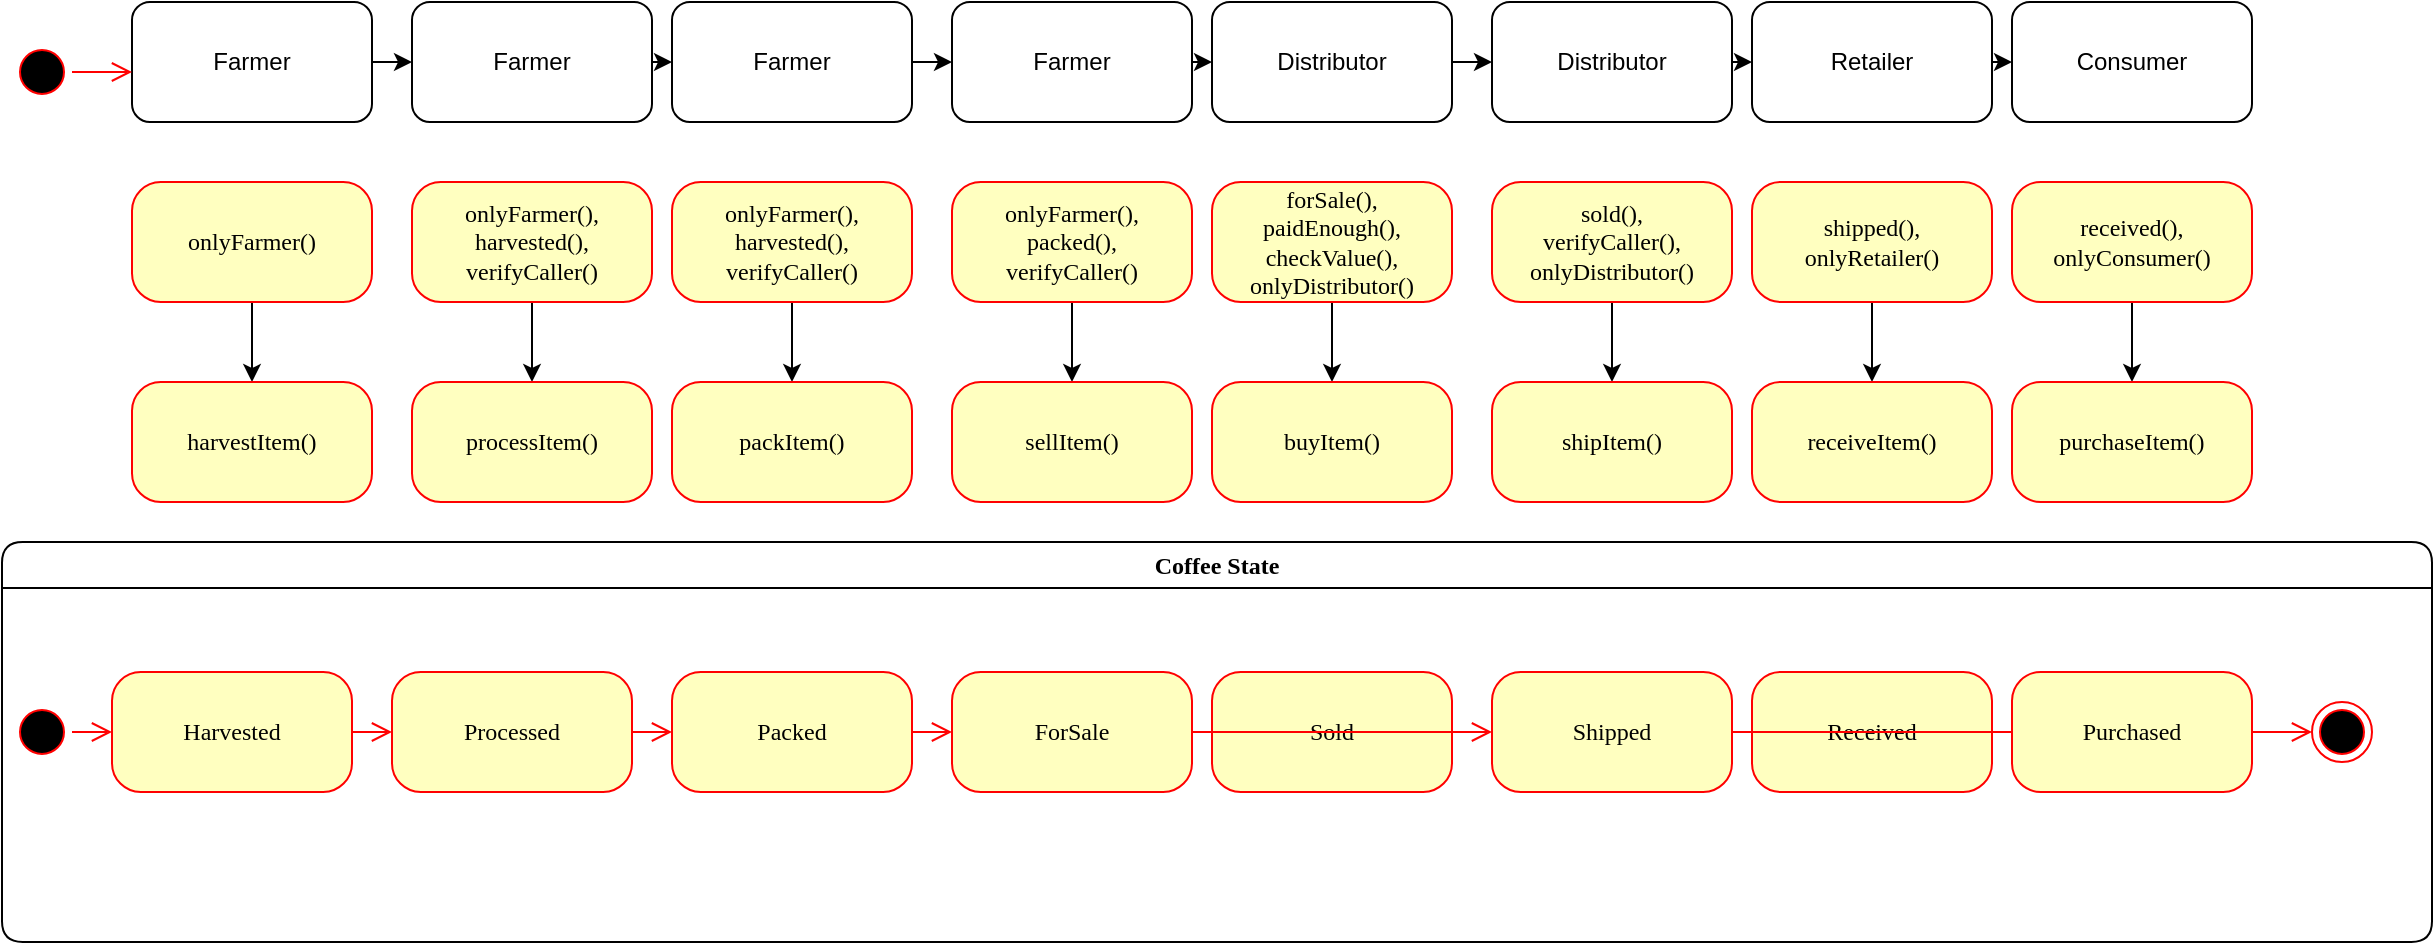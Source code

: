 <mxfile version="13.5.1" type="device"><diagram name="Page-1" id="58cdce13-f638-feb5-8d6f-7d28b1aa9fa0"><mxGraphModel dx="1466" dy="1152" grid="1" gridSize="10" guides="1" tooltips="1" connect="1" arrows="1" fold="1" page="1" pageScale="1" pageWidth="1100" pageHeight="850" background="#ffffff" math="0" shadow="0"><root><mxCell id="0"/><mxCell id="1" parent="0"/><mxCell id="ASoPIrQI30lBBdx__hG5-17" style="edgeStyle=orthogonalEdgeStyle;rounded=0;orthogonalLoop=1;jettySize=auto;html=1;exitX=0.5;exitY=1;exitDx=0;exitDy=0;entryX=0.5;entryY=0;entryDx=0;entryDy=0;" edge="1" parent="1" source="382b91b5511bd0f7-6" target="ASoPIrQI30lBBdx__hG5-16"><mxGeometry relative="1" as="geometry"/></mxCell><mxCell id="382b91b5511bd0f7-6" value="onlyFarmer()" style="rounded=1;whiteSpace=wrap;html=1;arcSize=24;fillColor=#ffffc0;strokeColor=#ff0000;shadow=0;comic=0;labelBackgroundColor=none;fontFamily=Verdana;fontSize=12;fontColor=#000000;align=center;" parent="1" vertex="1"><mxGeometry x="160" y="240" width="120" height="60" as="geometry"/></mxCell><mxCell id="2a3bc250acf0617d-7" value="Coffee State" style="swimlane;whiteSpace=wrap;html=1;rounded=1;shadow=0;comic=0;labelBackgroundColor=none;strokeWidth=1;fontFamily=Verdana;fontSize=12;align=center;" parent="1" vertex="1"><mxGeometry x="95" y="420" width="1215" height="200" as="geometry"/></mxCell><mxCell id="3cde6dad864a17aa-10" style="edgeStyle=elbowEdgeStyle;html=1;labelBackgroundColor=none;endArrow=open;endSize=8;strokeColor=#ff0000;fontFamily=Verdana;fontSize=12;align=left;" parent="2a3bc250acf0617d-7" source="382b91b5511bd0f7-8" target="3cde6dad864a17aa-1" edge="1"><mxGeometry relative="1" as="geometry"/></mxCell><mxCell id="382b91b5511bd0f7-8" value="Harvested" style="rounded=1;whiteSpace=wrap;html=1;arcSize=24;fillColor=#ffffc0;strokeColor=#ff0000;shadow=0;comic=0;labelBackgroundColor=none;fontFamily=Verdana;fontSize=12;fontColor=#000000;align=center;" parent="2a3bc250acf0617d-7" vertex="1"><mxGeometry x="55" y="65" width="120" height="60" as="geometry"/></mxCell><mxCell id="3cde6dad864a17aa-9" style="edgeStyle=elbowEdgeStyle;html=1;labelBackgroundColor=none;endArrow=open;endSize=8;strokeColor=#ff0000;fontFamily=Verdana;fontSize=12;align=left;" parent="2a3bc250acf0617d-7" source="2a3bc250acf0617d-3" target="382b91b5511bd0f7-8" edge="1"><mxGeometry relative="1" as="geometry"/></mxCell><mxCell id="2a3bc250acf0617d-3" value="" style="ellipse;html=1;shape=startState;fillColor=#000000;strokeColor=#ff0000;rounded=1;shadow=0;comic=0;labelBackgroundColor=none;fontFamily=Verdana;fontSize=12;fontColor=#000000;align=center;direction=south;" parent="2a3bc250acf0617d-7" vertex="1"><mxGeometry x="5" y="80" width="30" height="30" as="geometry"/></mxCell><mxCell id="3cde6dad864a17aa-11" style="edgeStyle=elbowEdgeStyle;html=1;labelBackgroundColor=none;endArrow=open;endSize=8;strokeColor=#ff0000;fontFamily=Verdana;fontSize=12;align=left;" parent="2a3bc250acf0617d-7" source="3cde6dad864a17aa-1" target="3cde6dad864a17aa-2" edge="1"><mxGeometry relative="1" as="geometry"/></mxCell><mxCell id="3cde6dad864a17aa-1" value="Processed" style="rounded=1;whiteSpace=wrap;html=1;arcSize=24;fillColor=#ffffc0;strokeColor=#ff0000;shadow=0;comic=0;labelBackgroundColor=none;fontFamily=Verdana;fontSize=12;fontColor=#000000;align=center;" parent="2a3bc250acf0617d-7" vertex="1"><mxGeometry x="195" y="65" width="120" height="60" as="geometry"/></mxCell><mxCell id="3cde6dad864a17aa-2" value="Packed" style="rounded=1;whiteSpace=wrap;html=1;arcSize=24;fillColor=#ffffc0;strokeColor=#ff0000;shadow=0;comic=0;labelBackgroundColor=none;fontFamily=Verdana;fontSize=12;fontColor=#000000;align=center;" parent="2a3bc250acf0617d-7" vertex="1"><mxGeometry x="335" y="65" width="120" height="60" as="geometry"/></mxCell><mxCell id="ASoPIrQI30lBBdx__hG5-1" value="ForSale" style="rounded=1;whiteSpace=wrap;html=1;arcSize=24;fillColor=#ffffc0;strokeColor=#ff0000;shadow=0;comic=0;labelBackgroundColor=none;fontFamily=Verdana;fontSize=12;fontColor=#000000;align=center;" vertex="1" parent="2a3bc250acf0617d-7"><mxGeometry x="475" y="65" width="120" height="60" as="geometry"/></mxCell><mxCell id="ASoPIrQI30lBBdx__hG5-2" style="edgeStyle=elbowEdgeStyle;html=1;labelBackgroundColor=none;endArrow=open;endSize=8;strokeColor=#ff0000;fontFamily=Verdana;fontSize=12;align=left;" edge="1" parent="2a3bc250acf0617d-7" source="3cde6dad864a17aa-2" target="ASoPIrQI30lBBdx__hG5-1"><mxGeometry relative="1" as="geometry"><mxPoint x="550" y="590" as="sourcePoint"/><mxPoint x="910" y="590" as="targetPoint"/></mxGeometry></mxCell><mxCell id="ASoPIrQI30lBBdx__hG5-7" value="Received" style="rounded=1;whiteSpace=wrap;html=1;arcSize=24;fillColor=#ffffc0;strokeColor=#ff0000;shadow=0;comic=0;labelBackgroundColor=none;fontFamily=Verdana;fontSize=12;fontColor=#000000;align=center;" vertex="1" parent="2a3bc250acf0617d-7"><mxGeometry x="875" y="65" width="120" height="60" as="geometry"/></mxCell><mxCell id="ASoPIrQI30lBBdx__hG5-3" value="Sold" style="rounded=1;whiteSpace=wrap;html=1;arcSize=24;fillColor=#ffffc0;strokeColor=#ff0000;shadow=0;comic=0;labelBackgroundColor=none;fontFamily=Verdana;fontSize=12;fontColor=#000000;align=center;" vertex="1" parent="2a3bc250acf0617d-7"><mxGeometry x="605" y="65" width="120" height="60" as="geometry"/></mxCell><mxCell id="24f968d109e7d6b4-3" value="" style="ellipse;html=1;shape=endState;fillColor=#000000;strokeColor=#ff0000;rounded=1;shadow=0;comic=0;labelBackgroundColor=none;fontFamily=Verdana;fontSize=12;fontColor=#000000;align=center;" parent="1" vertex="1"><mxGeometry x="1250" y="500" width="30" height="30" as="geometry"/></mxCell><mxCell id="3cde6dad864a17aa-12" style="edgeStyle=elbowEdgeStyle;html=1;labelBackgroundColor=none;endArrow=open;endSize=8;strokeColor=#ff0000;fontFamily=Verdana;fontSize=12;align=left;" parent="1" source="ASoPIrQI30lBBdx__hG5-4" target="24f968d109e7d6b4-3" edge="1"><mxGeometry relative="1" as="geometry"/></mxCell><mxCell id="ASoPIrQI30lBBdx__hG5-4" value="Shipped" style="rounded=1;whiteSpace=wrap;html=1;arcSize=24;fillColor=#ffffc0;strokeColor=#ff0000;shadow=0;comic=0;labelBackgroundColor=none;fontFamily=Verdana;fontSize=12;fontColor=#000000;align=center;" vertex="1" parent="1"><mxGeometry x="840" y="485" width="120" height="60" as="geometry"/></mxCell><mxCell id="ASoPIrQI30lBBdx__hG5-5" style="edgeStyle=elbowEdgeStyle;html=1;labelBackgroundColor=none;endArrow=open;endSize=8;strokeColor=#ff0000;fontFamily=Verdana;fontSize=12;align=left;" edge="1" parent="1" source="ASoPIrQI30lBBdx__hG5-1" target="ASoPIrQI30lBBdx__hG5-4"><mxGeometry relative="1" as="geometry"><mxPoint x="690" y="515" as="sourcePoint"/><mxPoint x="1390" y="515" as="targetPoint"/></mxGeometry></mxCell><mxCell id="ASoPIrQI30lBBdx__hG5-10" value="Purchased" style="rounded=1;whiteSpace=wrap;html=1;arcSize=24;fillColor=#ffffc0;strokeColor=#ff0000;shadow=0;comic=0;labelBackgroundColor=none;fontFamily=Verdana;fontSize=12;fontColor=#000000;align=center;" vertex="1" parent="1"><mxGeometry x="1100" y="485" width="120" height="60" as="geometry"/></mxCell><mxCell id="ASoPIrQI30lBBdx__hG5-18" style="edgeStyle=orthogonalEdgeStyle;rounded=0;orthogonalLoop=1;jettySize=auto;html=1;exitX=1;exitY=0.5;exitDx=0;exitDy=0;entryX=0;entryY=0.5;entryDx=0;entryDy=0;" edge="1" parent="1" source="ASoPIrQI30lBBdx__hG5-12" target="ASoPIrQI30lBBdx__hG5-13"><mxGeometry relative="1" as="geometry"/></mxCell><mxCell id="ASoPIrQI30lBBdx__hG5-12" value="Farmer" style="rounded=1;whiteSpace=wrap;html=1;" vertex="1" parent="1"><mxGeometry x="160" y="150" width="120" height="60" as="geometry"/></mxCell><mxCell id="ASoPIrQI30lBBdx__hG5-36" style="edgeStyle=orthogonalEdgeStyle;rounded=0;orthogonalLoop=1;jettySize=auto;html=1;exitX=1;exitY=0.5;exitDx=0;exitDy=0;entryX=0;entryY=0.5;entryDx=0;entryDy=0;" edge="1" parent="1" source="ASoPIrQI30lBBdx__hG5-13" target="ASoPIrQI30lBBdx__hG5-32"><mxGeometry relative="1" as="geometry"/></mxCell><mxCell id="ASoPIrQI30lBBdx__hG5-13" value="Farmer" style="rounded=1;whiteSpace=wrap;html=1;" vertex="1" parent="1"><mxGeometry x="300" y="150" width="120" height="60" as="geometry"/></mxCell><mxCell id="ASoPIrQI30lBBdx__hG5-14" value="" style="ellipse;html=1;shape=startState;fillColor=#000000;strokeColor=#ff0000;rounded=1;shadow=0;comic=0;labelBackgroundColor=none;fontFamily=Verdana;fontSize=12;fontColor=#000000;align=center;direction=south;" vertex="1" parent="1"><mxGeometry x="100" y="170" width="30" height="30" as="geometry"/></mxCell><mxCell id="ASoPIrQI30lBBdx__hG5-15" style="edgeStyle=orthogonalEdgeStyle;html=1;labelBackgroundColor=none;endArrow=open;endSize=8;strokeColor=#ff0000;fontFamily=Verdana;fontSize=12;align=left;" edge="1" parent="1" source="ASoPIrQI30lBBdx__hG5-14"><mxGeometry relative="1" as="geometry"><mxPoint x="160" y="185" as="targetPoint"/></mxGeometry></mxCell><mxCell id="ASoPIrQI30lBBdx__hG5-16" value="harvestItem()" style="rounded=1;whiteSpace=wrap;html=1;arcSize=24;fillColor=#ffffc0;strokeColor=#ff0000;shadow=0;comic=0;labelBackgroundColor=none;fontFamily=Verdana;fontSize=12;fontColor=#000000;align=center;" vertex="1" parent="1"><mxGeometry x="160" y="340" width="120" height="60" as="geometry"/></mxCell><mxCell id="ASoPIrQI30lBBdx__hG5-19" style="edgeStyle=orthogonalEdgeStyle;rounded=0;orthogonalLoop=1;jettySize=auto;html=1;exitX=0.5;exitY=1;exitDx=0;exitDy=0;entryX=0.5;entryY=0;entryDx=0;entryDy=0;" edge="1" parent="1" source="ASoPIrQI30lBBdx__hG5-20" target="ASoPIrQI30lBBdx__hG5-21"><mxGeometry relative="1" as="geometry"/></mxCell><mxCell id="ASoPIrQI30lBBdx__hG5-20" value="onlyFarmer(),&lt;br&gt;harvested(),&lt;br&gt;verifyCaller()" style="rounded=1;whiteSpace=wrap;html=1;arcSize=24;fillColor=#ffffc0;strokeColor=#ff0000;shadow=0;comic=0;labelBackgroundColor=none;fontFamily=Verdana;fontSize=12;fontColor=#000000;align=center;" vertex="1" parent="1"><mxGeometry x="300" y="240" width="120" height="60" as="geometry"/></mxCell><mxCell id="ASoPIrQI30lBBdx__hG5-21" value="processItem()" style="rounded=1;whiteSpace=wrap;html=1;arcSize=24;fillColor=#ffffc0;strokeColor=#ff0000;shadow=0;comic=0;labelBackgroundColor=none;fontFamily=Verdana;fontSize=12;fontColor=#000000;align=center;" vertex="1" parent="1"><mxGeometry x="300" y="340" width="120" height="60" as="geometry"/></mxCell><mxCell id="ASoPIrQI30lBBdx__hG5-38" style="edgeStyle=orthogonalEdgeStyle;rounded=0;orthogonalLoop=1;jettySize=auto;html=1;exitX=1;exitY=0.5;exitDx=0;exitDy=0;entryX=0;entryY=0.5;entryDx=0;entryDy=0;" edge="1" parent="1" source="ASoPIrQI30lBBdx__hG5-22" target="ASoPIrQI30lBBdx__hG5-28"><mxGeometry relative="1" as="geometry"/></mxCell><mxCell id="ASoPIrQI30lBBdx__hG5-22" value="Farmer" style="rounded=1;whiteSpace=wrap;html=1;" vertex="1" parent="1"><mxGeometry x="570" y="150" width="120" height="60" as="geometry"/></mxCell><mxCell id="ASoPIrQI30lBBdx__hG5-23" style="edgeStyle=orthogonalEdgeStyle;rounded=0;orthogonalLoop=1;jettySize=auto;html=1;exitX=0.5;exitY=1;exitDx=0;exitDy=0;entryX=0.5;entryY=0;entryDx=0;entryDy=0;" edge="1" parent="1" source="ASoPIrQI30lBBdx__hG5-24" target="ASoPIrQI30lBBdx__hG5-25"><mxGeometry relative="1" as="geometry"/></mxCell><mxCell id="ASoPIrQI30lBBdx__hG5-24" value="onlyFarmer(),&lt;br&gt;packed(),&lt;br&gt;verifyCaller()" style="rounded=1;whiteSpace=wrap;html=1;arcSize=24;fillColor=#ffffc0;strokeColor=#ff0000;shadow=0;comic=0;labelBackgroundColor=none;fontFamily=Verdana;fontSize=12;fontColor=#000000;align=center;" vertex="1" parent="1"><mxGeometry x="570" y="240" width="120" height="60" as="geometry"/></mxCell><mxCell id="ASoPIrQI30lBBdx__hG5-25" value="sellItem()" style="rounded=1;whiteSpace=wrap;html=1;arcSize=24;fillColor=#ffffc0;strokeColor=#ff0000;shadow=0;comic=0;labelBackgroundColor=none;fontFamily=Verdana;fontSize=12;fontColor=#000000;align=center;" vertex="1" parent="1"><mxGeometry x="570" y="340" width="120" height="60" as="geometry"/></mxCell><mxCell id="ASoPIrQI30lBBdx__hG5-28" value="Distributor" style="rounded=1;whiteSpace=wrap;html=1;" vertex="1" parent="1"><mxGeometry x="700" y="150" width="120" height="60" as="geometry"/></mxCell><mxCell id="ASoPIrQI30lBBdx__hG5-29" style="edgeStyle=orthogonalEdgeStyle;rounded=0;orthogonalLoop=1;jettySize=auto;html=1;exitX=0.5;exitY=1;exitDx=0;exitDy=0;entryX=0.5;entryY=0;entryDx=0;entryDy=0;" edge="1" parent="1" source="ASoPIrQI30lBBdx__hG5-30" target="ASoPIrQI30lBBdx__hG5-31"><mxGeometry relative="1" as="geometry"/></mxCell><mxCell id="ASoPIrQI30lBBdx__hG5-30" value="forSale(),&lt;br&gt;paidEnough(),&lt;br&gt;checkValue(),&lt;br&gt;onlyDistributor()" style="rounded=1;whiteSpace=wrap;html=1;arcSize=24;fillColor=#ffffc0;strokeColor=#ff0000;shadow=0;comic=0;labelBackgroundColor=none;fontFamily=Verdana;fontSize=12;fontColor=#000000;align=center;" vertex="1" parent="1"><mxGeometry x="700" y="240" width="120" height="60" as="geometry"/></mxCell><mxCell id="ASoPIrQI30lBBdx__hG5-31" value="buyItem()" style="rounded=1;whiteSpace=wrap;html=1;arcSize=24;fillColor=#ffffc0;strokeColor=#ff0000;shadow=0;comic=0;labelBackgroundColor=none;fontFamily=Verdana;fontSize=12;fontColor=#000000;align=center;" vertex="1" parent="1"><mxGeometry x="700" y="340" width="120" height="60" as="geometry"/></mxCell><mxCell id="ASoPIrQI30lBBdx__hG5-37" style="edgeStyle=orthogonalEdgeStyle;rounded=0;orthogonalLoop=1;jettySize=auto;html=1;exitX=1;exitY=0.5;exitDx=0;exitDy=0;entryX=0;entryY=0.5;entryDx=0;entryDy=0;" edge="1" parent="1" source="ASoPIrQI30lBBdx__hG5-32" target="ASoPIrQI30lBBdx__hG5-22"><mxGeometry relative="1" as="geometry"/></mxCell><mxCell id="ASoPIrQI30lBBdx__hG5-32" value="Farmer" style="rounded=1;whiteSpace=wrap;html=1;" vertex="1" parent="1"><mxGeometry x="430" y="150" width="120" height="60" as="geometry"/></mxCell><mxCell id="ASoPIrQI30lBBdx__hG5-33" style="edgeStyle=orthogonalEdgeStyle;rounded=0;orthogonalLoop=1;jettySize=auto;html=1;exitX=0.5;exitY=1;exitDx=0;exitDy=0;entryX=0.5;entryY=0;entryDx=0;entryDy=0;" edge="1" parent="1" source="ASoPIrQI30lBBdx__hG5-34" target="ASoPIrQI30lBBdx__hG5-35"><mxGeometry relative="1" as="geometry"/></mxCell><mxCell id="ASoPIrQI30lBBdx__hG5-34" value="onlyFarmer(),&lt;br&gt;harvested(),&lt;br&gt;verifyCaller()" style="rounded=1;whiteSpace=wrap;html=1;arcSize=24;fillColor=#ffffc0;strokeColor=#ff0000;shadow=0;comic=0;labelBackgroundColor=none;fontFamily=Verdana;fontSize=12;fontColor=#000000;align=center;" vertex="1" parent="1"><mxGeometry x="430" y="240" width="120" height="60" as="geometry"/></mxCell><mxCell id="ASoPIrQI30lBBdx__hG5-35" value="packItem()" style="rounded=1;whiteSpace=wrap;html=1;arcSize=24;fillColor=#ffffc0;strokeColor=#ff0000;shadow=0;comic=0;labelBackgroundColor=none;fontFamily=Verdana;fontSize=12;fontColor=#000000;align=center;" vertex="1" parent="1"><mxGeometry x="430" y="340" width="120" height="60" as="geometry"/></mxCell><mxCell id="ASoPIrQI30lBBdx__hG5-39" style="edgeStyle=orthogonalEdgeStyle;rounded=0;orthogonalLoop=1;jettySize=auto;html=1;exitX=1;exitY=0.5;exitDx=0;exitDy=0;entryX=0;entryY=0.5;entryDx=0;entryDy=0;" edge="1" parent="1" target="ASoPIrQI30lBBdx__hG5-40" source="ASoPIrQI30lBBdx__hG5-28"><mxGeometry relative="1" as="geometry"><mxPoint x="830" y="180" as="sourcePoint"/></mxGeometry></mxCell><mxCell id="ASoPIrQI30lBBdx__hG5-48" style="edgeStyle=orthogonalEdgeStyle;rounded=0;orthogonalLoop=1;jettySize=auto;html=1;exitX=1;exitY=0.5;exitDx=0;exitDy=0;entryX=0;entryY=0.5;entryDx=0;entryDy=0;" edge="1" parent="1" source="ASoPIrQI30lBBdx__hG5-40" target="ASoPIrQI30lBBdx__hG5-44"><mxGeometry relative="1" as="geometry"/></mxCell><mxCell id="ASoPIrQI30lBBdx__hG5-40" value="Distributor" style="rounded=1;whiteSpace=wrap;html=1;" vertex="1" parent="1"><mxGeometry x="840" y="150" width="120" height="60" as="geometry"/></mxCell><mxCell id="ASoPIrQI30lBBdx__hG5-41" style="edgeStyle=orthogonalEdgeStyle;rounded=0;orthogonalLoop=1;jettySize=auto;html=1;exitX=0.5;exitY=1;exitDx=0;exitDy=0;entryX=0.5;entryY=0;entryDx=0;entryDy=0;" edge="1" parent="1" source="ASoPIrQI30lBBdx__hG5-42" target="ASoPIrQI30lBBdx__hG5-43"><mxGeometry relative="1" as="geometry"/></mxCell><mxCell id="ASoPIrQI30lBBdx__hG5-42" value="sold(),&lt;br&gt;verifyCaller(),&lt;br&gt;onlyDistributor()" style="rounded=1;whiteSpace=wrap;html=1;arcSize=24;fillColor=#ffffc0;strokeColor=#ff0000;shadow=0;comic=0;labelBackgroundColor=none;fontFamily=Verdana;fontSize=12;fontColor=#000000;align=center;" vertex="1" parent="1"><mxGeometry x="840" y="240" width="120" height="60" as="geometry"/></mxCell><mxCell id="ASoPIrQI30lBBdx__hG5-43" value="shipItem()" style="rounded=1;whiteSpace=wrap;html=1;arcSize=24;fillColor=#ffffc0;strokeColor=#ff0000;shadow=0;comic=0;labelBackgroundColor=none;fontFamily=Verdana;fontSize=12;fontColor=#000000;align=center;" vertex="1" parent="1"><mxGeometry x="840" y="340" width="120" height="60" as="geometry"/></mxCell><mxCell id="ASoPIrQI30lBBdx__hG5-53" style="edgeStyle=orthogonalEdgeStyle;rounded=0;orthogonalLoop=1;jettySize=auto;html=1;exitX=1;exitY=0.5;exitDx=0;exitDy=0;entryX=0;entryY=0.5;entryDx=0;entryDy=0;" edge="1" parent="1" source="ASoPIrQI30lBBdx__hG5-44" target="ASoPIrQI30lBBdx__hG5-49"><mxGeometry relative="1" as="geometry"/></mxCell><mxCell id="ASoPIrQI30lBBdx__hG5-44" value="Retailer" style="rounded=1;whiteSpace=wrap;html=1;" vertex="1" parent="1"><mxGeometry x="970" y="150" width="120" height="60" as="geometry"/></mxCell><mxCell id="ASoPIrQI30lBBdx__hG5-45" style="edgeStyle=orthogonalEdgeStyle;rounded=0;orthogonalLoop=1;jettySize=auto;html=1;exitX=0.5;exitY=1;exitDx=0;exitDy=0;entryX=0.5;entryY=0;entryDx=0;entryDy=0;" edge="1" parent="1" source="ASoPIrQI30lBBdx__hG5-46" target="ASoPIrQI30lBBdx__hG5-47"><mxGeometry relative="1" as="geometry"/></mxCell><mxCell id="ASoPIrQI30lBBdx__hG5-46" value="shipped(),&lt;br&gt;onlyRetailer()" style="rounded=1;whiteSpace=wrap;html=1;arcSize=24;fillColor=#ffffc0;strokeColor=#ff0000;shadow=0;comic=0;labelBackgroundColor=none;fontFamily=Verdana;fontSize=12;fontColor=#000000;align=center;" vertex="1" parent="1"><mxGeometry x="970" y="240" width="120" height="60" as="geometry"/></mxCell><mxCell id="ASoPIrQI30lBBdx__hG5-47" value="receiveItem()" style="rounded=1;whiteSpace=wrap;html=1;arcSize=24;fillColor=#ffffc0;strokeColor=#ff0000;shadow=0;comic=0;labelBackgroundColor=none;fontFamily=Verdana;fontSize=12;fontColor=#000000;align=center;" vertex="1" parent="1"><mxGeometry x="970" y="340" width="120" height="60" as="geometry"/></mxCell><mxCell id="ASoPIrQI30lBBdx__hG5-49" value="Consumer" style="rounded=1;whiteSpace=wrap;html=1;" vertex="1" parent="1"><mxGeometry x="1100" y="150" width="120" height="60" as="geometry"/></mxCell><mxCell id="ASoPIrQI30lBBdx__hG5-50" style="edgeStyle=orthogonalEdgeStyle;rounded=0;orthogonalLoop=1;jettySize=auto;html=1;exitX=0.5;exitY=1;exitDx=0;exitDy=0;entryX=0.5;entryY=0;entryDx=0;entryDy=0;" edge="1" parent="1" source="ASoPIrQI30lBBdx__hG5-51" target="ASoPIrQI30lBBdx__hG5-52"><mxGeometry relative="1" as="geometry"/></mxCell><mxCell id="ASoPIrQI30lBBdx__hG5-51" value="received(),&lt;br&gt;onlyConsumer()" style="rounded=1;whiteSpace=wrap;html=1;arcSize=24;fillColor=#ffffc0;strokeColor=#ff0000;shadow=0;comic=0;labelBackgroundColor=none;fontFamily=Verdana;fontSize=12;fontColor=#000000;align=center;" vertex="1" parent="1"><mxGeometry x="1100" y="240" width="120" height="60" as="geometry"/></mxCell><mxCell id="ASoPIrQI30lBBdx__hG5-52" value="purchaseItem()" style="rounded=1;whiteSpace=wrap;html=1;arcSize=24;fillColor=#ffffc0;strokeColor=#ff0000;shadow=0;comic=0;labelBackgroundColor=none;fontFamily=Verdana;fontSize=12;fontColor=#000000;align=center;" vertex="1" parent="1"><mxGeometry x="1100" y="340" width="120" height="60" as="geometry"/></mxCell></root></mxGraphModel></diagram></mxfile>